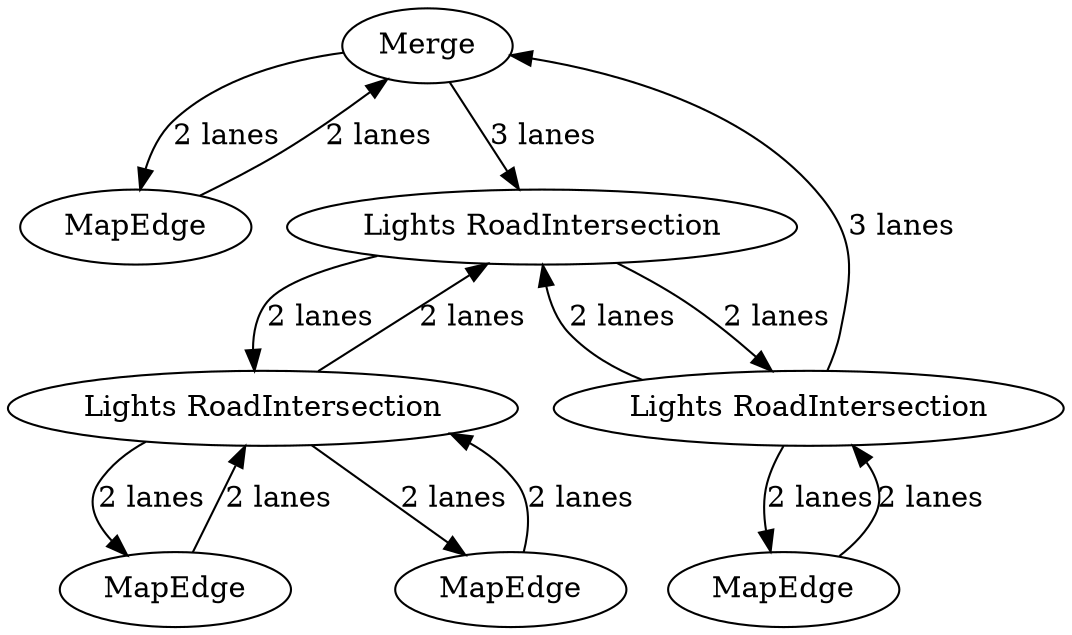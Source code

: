 digraph {
    0 [ label = "Merge" ]
    1 [ label = "MapEdge" ]
    2 [ label = "Lights RoadIntersection" ]
    3 [ label = "Lights RoadIntersection" ]
    4 [ label = "MapEdge" ]
    5 [ label = "Lights RoadIntersection" ]
    6 [ label = "MapEdge" ]
    7 [ label = "MapEdge" ]
    0 -> 1 [ label = "2 lanes" ]
    1 -> 0 [ label = "2 lanes" ]
    2 -> 0 [ label = "3 lanes" ]
    0 -> 3 [ label = "3 lanes" ]
    4 -> 5 [ label = "2 lanes" ]
    5 -> 4 [ label = "2 lanes" ]
    5 -> 3 [ label = "2 lanes" ]
    3 -> 5 [ label = "2 lanes" ]
    3 -> 2 [ label = "2 lanes" ]
    2 -> 3 [ label = "2 lanes" ]
    2 -> 6 [ label = "2 lanes" ]
    6 -> 2 [ label = "2 lanes" ]
    5 -> 7 [ label = "2 lanes" ]
    7 -> 5 [ label = "2 lanes" ]
}
